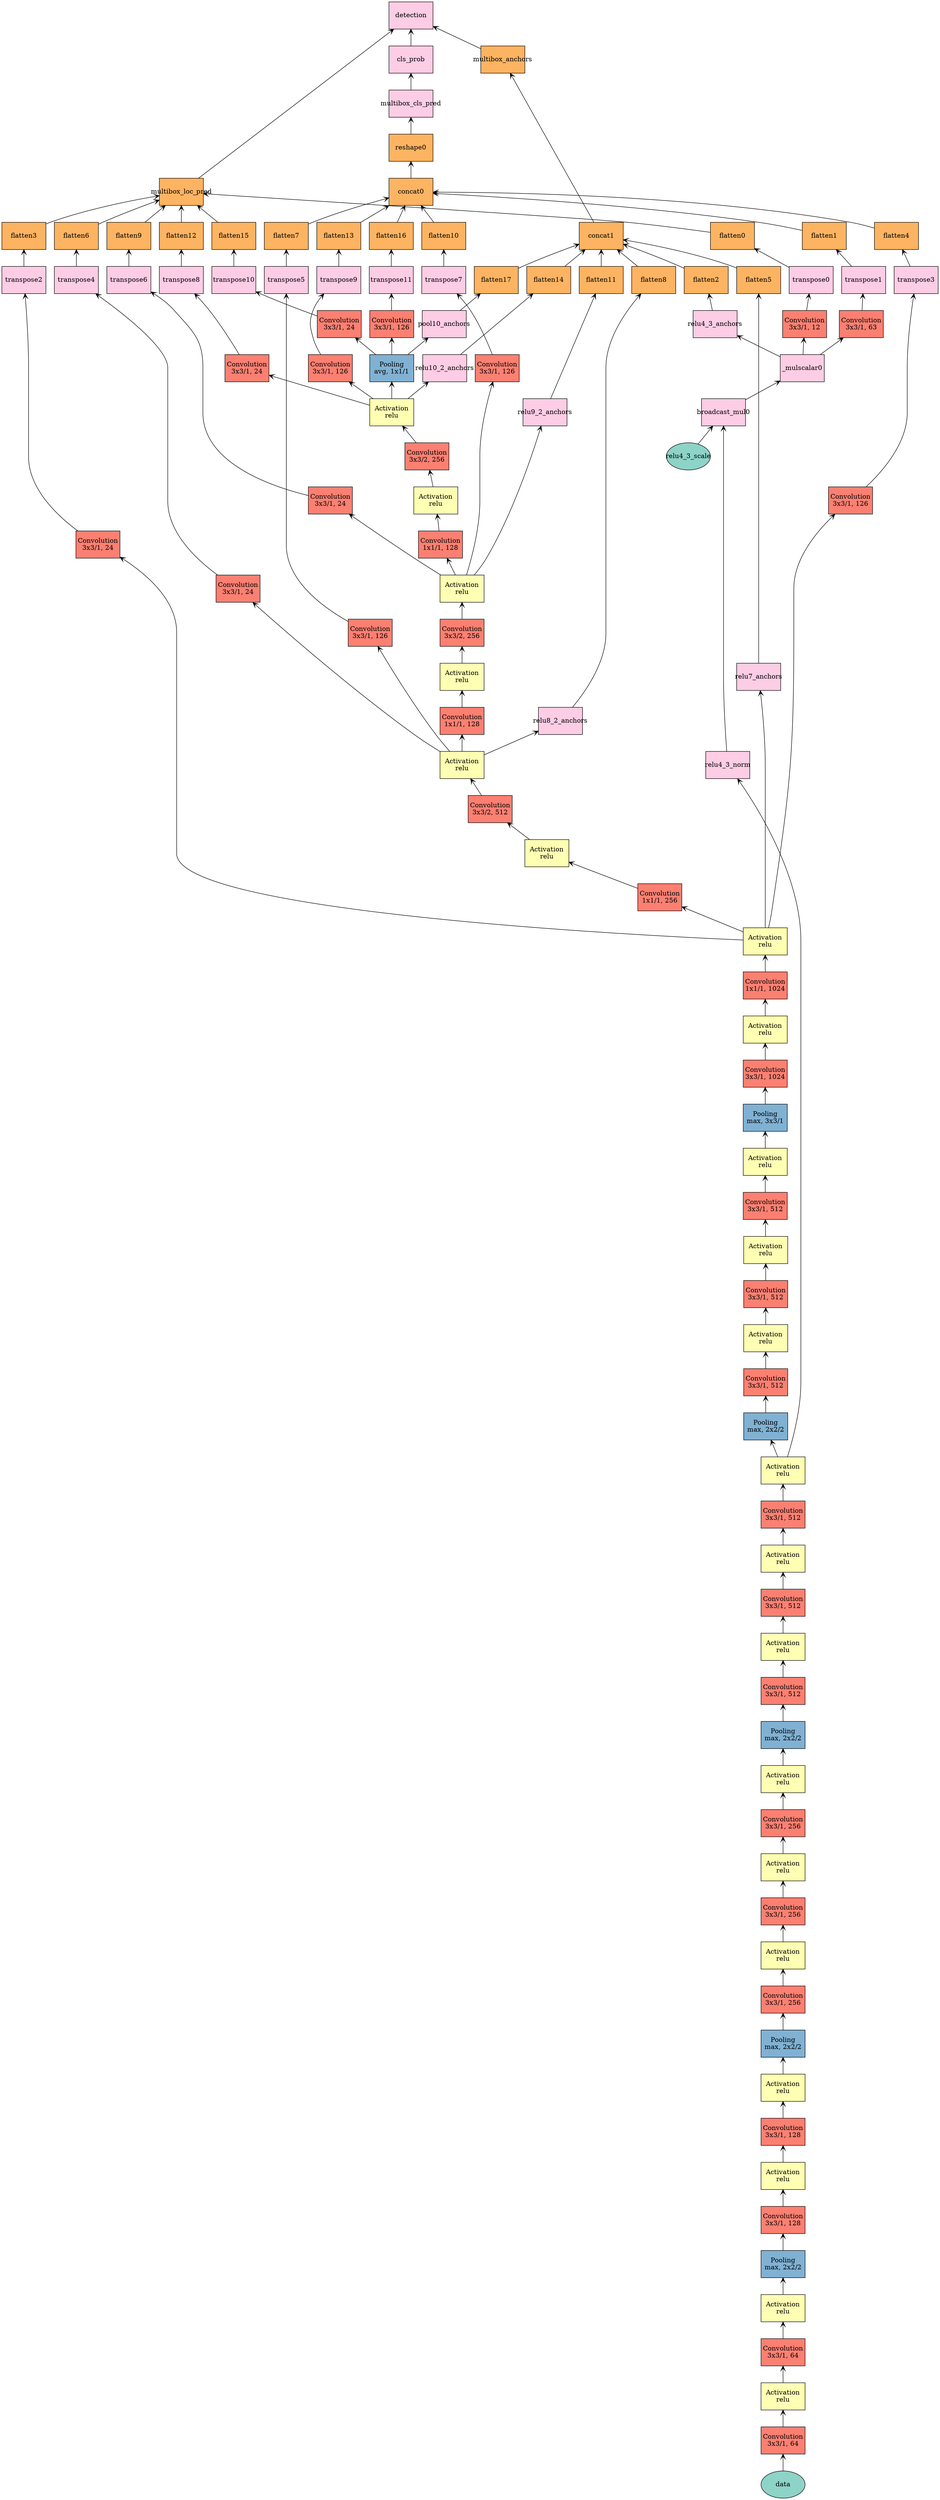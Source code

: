 digraph plot {
	relu4_3_scale [label=relu4_3_scale fillcolor="#8dd3c7" fixedsize=true height=0.8034 shape=oval style=filled width=1.3]
	data [label=data fillcolor="#8dd3c7" fixedsize=true height=0.8034 shape=oval style=filled width=1.3]
	conv1_1 [label="Convolution\n3x3/1, 64" fillcolor="#fb8072" fixedsize=true height=0.8034 shape=box style=filled width=1.3]
	relu1_1 [label="Activation\nrelu" fillcolor="#ffffb3" fixedsize=true height=0.8034 shape=box style=filled width=1.3]
	conv1_2 [label="Convolution\n3x3/1, 64" fillcolor="#fb8072" fixedsize=true height=0.8034 shape=box style=filled width=1.3]
	relu1_2 [label="Activation\nrelu" fillcolor="#ffffb3" fixedsize=true height=0.8034 shape=box style=filled width=1.3]
	pool1 [label="Pooling\nmax, 2x2/2" fillcolor="#80b1d3" fixedsize=true height=0.8034 shape=box style=filled width=1.3]
	conv2_1 [label="Convolution\n3x3/1, 128" fillcolor="#fb8072" fixedsize=true height=0.8034 shape=box style=filled width=1.3]
	relu2_1 [label="Activation\nrelu" fillcolor="#ffffb3" fixedsize=true height=0.8034 shape=box style=filled width=1.3]
	conv2_2 [label="Convolution\n3x3/1, 128" fillcolor="#fb8072" fixedsize=true height=0.8034 shape=box style=filled width=1.3]
	relu2_2 [label="Activation\nrelu" fillcolor="#ffffb3" fixedsize=true height=0.8034 shape=box style=filled width=1.3]
	pool2 [label="Pooling\nmax, 2x2/2" fillcolor="#80b1d3" fixedsize=true height=0.8034 shape=box style=filled width=1.3]
	conv3_1 [label="Convolution\n3x3/1, 256" fillcolor="#fb8072" fixedsize=true height=0.8034 shape=box style=filled width=1.3]
	relu3_1 [label="Activation\nrelu" fillcolor="#ffffb3" fixedsize=true height=0.8034 shape=box style=filled width=1.3]
	conv3_2 [label="Convolution\n3x3/1, 256" fillcolor="#fb8072" fixedsize=true height=0.8034 shape=box style=filled width=1.3]
	relu3_2 [label="Activation\nrelu" fillcolor="#ffffb3" fixedsize=true height=0.8034 shape=box style=filled width=1.3]
	conv3_3 [label="Convolution\n3x3/1, 256" fillcolor="#fb8072" fixedsize=true height=0.8034 shape=box style=filled width=1.3]
	relu3_3 [label="Activation\nrelu" fillcolor="#ffffb3" fixedsize=true height=0.8034 shape=box style=filled width=1.3]
	pool3 [label="Pooling\nmax, 2x2/2" fillcolor="#80b1d3" fixedsize=true height=0.8034 shape=box style=filled width=1.3]
	conv4_1 [label="Convolution\n3x3/1, 512" fillcolor="#fb8072" fixedsize=true height=0.8034 shape=box style=filled width=1.3]
	relu4_1 [label="Activation\nrelu" fillcolor="#ffffb3" fixedsize=true height=0.8034 shape=box style=filled width=1.3]
	conv4_2 [label="Convolution\n3x3/1, 512" fillcolor="#fb8072" fixedsize=true height=0.8034 shape=box style=filled width=1.3]
	relu4_2 [label="Activation\nrelu" fillcolor="#ffffb3" fixedsize=true height=0.8034 shape=box style=filled width=1.3]
	conv4_3 [label="Convolution\n3x3/1, 512" fillcolor="#fb8072" fixedsize=true height=0.8034 shape=box style=filled width=1.3]
	relu4_3 [label="Activation\nrelu" fillcolor="#ffffb3" fixedsize=true height=0.8034 shape=box style=filled width=1.3]
	relu4_3_norm [label=relu4_3_norm fillcolor="#fccde5" fixedsize=true height=0.8034 shape=box style=filled width=1.3]
	broadcast_mul0 [label=broadcast_mul0 fillcolor="#fccde5" fixedsize=true height=0.8034 shape=box style=filled width=1.3]
	_mulscalar0 [label=_mulscalar0 fillcolor="#fccde5" fixedsize=true height=0.8034 shape=box style=filled width=1.3]
	relu4_3_cls_pred_conv [label="Convolution\n3x3/1, 63" fillcolor="#fb8072" fixedsize=true height=0.8034 shape=box style=filled width=1.3]
	transpose1 [label=transpose1 fillcolor="#fccde5" fixedsize=true height=0.8034 shape=box style=filled width=1.3]
	flatten1 [label=flatten1 fillcolor="#fdb462" fixedsize=true height=0.8034 shape=box style=filled width=1.3]
	pool4 [label="Pooling\nmax, 2x2/2" fillcolor="#80b1d3" fixedsize=true height=0.8034 shape=box style=filled width=1.3]
	conv5_1 [label="Convolution\n3x3/1, 512" fillcolor="#fb8072" fixedsize=true height=0.8034 shape=box style=filled width=1.3]
	relu5_1 [label="Activation\nrelu" fillcolor="#ffffb3" fixedsize=true height=0.8034 shape=box style=filled width=1.3]
	conv5_2 [label="Convolution\n3x3/1, 512" fillcolor="#fb8072" fixedsize=true height=0.8034 shape=box style=filled width=1.3]
	relu5_2 [label="Activation\nrelu" fillcolor="#ffffb3" fixedsize=true height=0.8034 shape=box style=filled width=1.3]
	conv5_3 [label="Convolution\n3x3/1, 512" fillcolor="#fb8072" fixedsize=true height=0.8034 shape=box style=filled width=1.3]
	relu5_3 [label="Activation\nrelu" fillcolor="#ffffb3" fixedsize=true height=0.8034 shape=box style=filled width=1.3]
	pool5 [label="Pooling\nmax, 3x3/1" fillcolor="#80b1d3" fixedsize=true height=0.8034 shape=box style=filled width=1.3]
	conv6 [label="Convolution\n3x3/1, 1024" fillcolor="#fb8072" fixedsize=true height=0.8034 shape=box style=filled width=1.3]
	relu6 [label="Activation\nrelu" fillcolor="#ffffb3" fixedsize=true height=0.8034 shape=box style=filled width=1.3]
	conv7 [label="Convolution\n1x1/1, 1024" fillcolor="#fb8072" fixedsize=true height=0.8034 shape=box style=filled width=1.3]
	relu7 [label="Activation\nrelu" fillcolor="#ffffb3" fixedsize=true height=0.8034 shape=box style=filled width=1.3]
	relu7_cls_pred_conv [label="Convolution\n3x3/1, 126" fillcolor="#fb8072" fixedsize=true height=0.8034 shape=box style=filled width=1.3]
	transpose3 [label=transpose3 fillcolor="#fccde5" fixedsize=true height=0.8034 shape=box style=filled width=1.3]
	flatten4 [label=flatten4 fillcolor="#fdb462" fixedsize=true height=0.8034 shape=box style=filled width=1.3]
	conv8_1 [label="Convolution\n1x1/1, 256" fillcolor="#fb8072" fixedsize=true height=0.8034 shape=box style=filled width=1.3]
	relu8_1 [label="Activation\nrelu" fillcolor="#ffffb3" fixedsize=true height=0.8034 shape=box style=filled width=1.3]
	conv8_2 [label="Convolution\n3x3/2, 512" fillcolor="#fb8072" fixedsize=true height=0.8034 shape=box style=filled width=1.3]
	relu8_2 [label="Activation\nrelu" fillcolor="#ffffb3" fixedsize=true height=0.8034 shape=box style=filled width=1.3]
	relu8_2_cls_pred_conv [label="Convolution\n3x3/1, 126" fillcolor="#fb8072" fixedsize=true height=0.8034 shape=box style=filled width=1.3]
	transpose5 [label=transpose5 fillcolor="#fccde5" fixedsize=true height=0.8034 shape=box style=filled width=1.3]
	flatten7 [label=flatten7 fillcolor="#fdb462" fixedsize=true height=0.8034 shape=box style=filled width=1.3]
	conv9_1 [label="Convolution\n1x1/1, 128" fillcolor="#fb8072" fixedsize=true height=0.8034 shape=box style=filled width=1.3]
	relu9_1 [label="Activation\nrelu" fillcolor="#ffffb3" fixedsize=true height=0.8034 shape=box style=filled width=1.3]
	conv9_2 [label="Convolution\n3x3/2, 256" fillcolor="#fb8072" fixedsize=true height=0.8034 shape=box style=filled width=1.3]
	relu9_2 [label="Activation\nrelu" fillcolor="#ffffb3" fixedsize=true height=0.8034 shape=box style=filled width=1.3]
	relu9_2_cls_pred_conv [label="Convolution\n3x3/1, 126" fillcolor="#fb8072" fixedsize=true height=0.8034 shape=box style=filled width=1.3]
	transpose7 [label=transpose7 fillcolor="#fccde5" fixedsize=true height=0.8034 shape=box style=filled width=1.3]
	flatten10 [label=flatten10 fillcolor="#fdb462" fixedsize=true height=0.8034 shape=box style=filled width=1.3]
	conv10_1 [label="Convolution\n1x1/1, 128" fillcolor="#fb8072" fixedsize=true height=0.8034 shape=box style=filled width=1.3]
	relu10_1 [label="Activation\nrelu" fillcolor="#ffffb3" fixedsize=true height=0.8034 shape=box style=filled width=1.3]
	conv10_2 [label="Convolution\n3x3/2, 256" fillcolor="#fb8072" fixedsize=true height=0.8034 shape=box style=filled width=1.3]
	relu10_2 [label="Activation\nrelu" fillcolor="#ffffb3" fixedsize=true height=0.8034 shape=box style=filled width=1.3]
	relu10_2_cls_pred_conv [label="Convolution\n3x3/1, 126" fillcolor="#fb8072" fixedsize=true height=0.8034 shape=box style=filled width=1.3]
	transpose9 [label=transpose9 fillcolor="#fccde5" fixedsize=true height=0.8034 shape=box style=filled width=1.3]
	flatten13 [label=flatten13 fillcolor="#fdb462" fixedsize=true height=0.8034 shape=box style=filled width=1.3]
	pool10 [label="Pooling\navg, 1x1/1" fillcolor="#80b1d3" fixedsize=true height=0.8034 shape=box style=filled width=1.3]
	pool10_cls_pred_conv [label="Convolution\n3x3/1, 126" fillcolor="#fb8072" fixedsize=true height=0.8034 shape=box style=filled width=1.3]
	transpose11 [label=transpose11 fillcolor="#fccde5" fixedsize=true height=0.8034 shape=box style=filled width=1.3]
	flatten16 [label=flatten16 fillcolor="#fdb462" fixedsize=true height=0.8034 shape=box style=filled width=1.3]
	concat0 [label=concat0 fillcolor="#fdb462" fixedsize=true height=0.8034 shape=box style=filled width=1.3]
	reshape0 [label=reshape0 fillcolor="#fdb462" fixedsize=true height=0.8034 shape=box style=filled width=1.3]
	multibox_cls_pred [label=multibox_cls_pred fillcolor="#fccde5" fixedsize=true height=0.8034 shape=box style=filled width=1.3]
	cls_prob [label=cls_prob fillcolor="#fccde5" fixedsize=true height=0.8034 shape=box style=filled width=1.3]
	relu4_3_loc_pred_conv [label="Convolution\n3x3/1, 12" fillcolor="#fb8072" fixedsize=true height=0.8034 shape=box style=filled width=1.3]
	transpose0 [label=transpose0 fillcolor="#fccde5" fixedsize=true height=0.8034 shape=box style=filled width=1.3]
	flatten0 [label=flatten0 fillcolor="#fdb462" fixedsize=true height=0.8034 shape=box style=filled width=1.3]
	relu7_loc_pred_conv [label="Convolution\n3x3/1, 24" fillcolor="#fb8072" fixedsize=true height=0.8034 shape=box style=filled width=1.3]
	transpose2 [label=transpose2 fillcolor="#fccde5" fixedsize=true height=0.8034 shape=box style=filled width=1.3]
	flatten3 [label=flatten3 fillcolor="#fdb462" fixedsize=true height=0.8034 shape=box style=filled width=1.3]
	relu8_2_loc_pred_conv [label="Convolution\n3x3/1, 24" fillcolor="#fb8072" fixedsize=true height=0.8034 shape=box style=filled width=1.3]
	transpose4 [label=transpose4 fillcolor="#fccde5" fixedsize=true height=0.8034 shape=box style=filled width=1.3]
	flatten6 [label=flatten6 fillcolor="#fdb462" fixedsize=true height=0.8034 shape=box style=filled width=1.3]
	relu9_2_loc_pred_conv [label="Convolution\n3x3/1, 24" fillcolor="#fb8072" fixedsize=true height=0.8034 shape=box style=filled width=1.3]
	transpose6 [label=transpose6 fillcolor="#fccde5" fixedsize=true height=0.8034 shape=box style=filled width=1.3]
	flatten9 [label=flatten9 fillcolor="#fdb462" fixedsize=true height=0.8034 shape=box style=filled width=1.3]
	relu10_2_loc_pred_conv [label="Convolution\n3x3/1, 24" fillcolor="#fb8072" fixedsize=true height=0.8034 shape=box style=filled width=1.3]
	transpose8 [label=transpose8 fillcolor="#fccde5" fixedsize=true height=0.8034 shape=box style=filled width=1.3]
	flatten12 [label=flatten12 fillcolor="#fdb462" fixedsize=true height=0.8034 shape=box style=filled width=1.3]
	pool10_loc_pred_conv [label="Convolution\n3x3/1, 24" fillcolor="#fb8072" fixedsize=true height=0.8034 shape=box style=filled width=1.3]
	transpose10 [label=transpose10 fillcolor="#fccde5" fixedsize=true height=0.8034 shape=box style=filled width=1.3]
	flatten15 [label=flatten15 fillcolor="#fdb462" fixedsize=true height=0.8034 shape=box style=filled width=1.3]
	multibox_loc_pred [label=multibox_loc_pred fillcolor="#fdb462" fixedsize=true height=0.8034 shape=box style=filled width=1.3]
	relu4_3_anchors [label=relu4_3_anchors fillcolor="#fccde5" fixedsize=true height=0.8034 shape=box style=filled width=1.3]
	flatten2 [label=flatten2 fillcolor="#fdb462" fixedsize=true height=0.8034 shape=box style=filled width=1.3]
	relu7_anchors [label=relu7_anchors fillcolor="#fccde5" fixedsize=true height=0.8034 shape=box style=filled width=1.3]
	flatten5 [label=flatten5 fillcolor="#fdb462" fixedsize=true height=0.8034 shape=box style=filled width=1.3]
	relu8_2_anchors [label=relu8_2_anchors fillcolor="#fccde5" fixedsize=true height=0.8034 shape=box style=filled width=1.3]
	flatten8 [label=flatten8 fillcolor="#fdb462" fixedsize=true height=0.8034 shape=box style=filled width=1.3]
	relu9_2_anchors [label=relu9_2_anchors fillcolor="#fccde5" fixedsize=true height=0.8034 shape=box style=filled width=1.3]
	flatten11 [label=flatten11 fillcolor="#fdb462" fixedsize=true height=0.8034 shape=box style=filled width=1.3]
	relu10_2_anchors [label=relu10_2_anchors fillcolor="#fccde5" fixedsize=true height=0.8034 shape=box style=filled width=1.3]
	flatten14 [label=flatten14 fillcolor="#fdb462" fixedsize=true height=0.8034 shape=box style=filled width=1.3]
	pool10_anchors [label=pool10_anchors fillcolor="#fccde5" fixedsize=true height=0.8034 shape=box style=filled width=1.3]
	flatten17 [label=flatten17 fillcolor="#fdb462" fixedsize=true height=0.8034 shape=box style=filled width=1.3]
	concat1 [label=concat1 fillcolor="#fdb462" fixedsize=true height=0.8034 shape=box style=filled width=1.3]
	multibox_anchors [label=multibox_anchors fillcolor="#fdb462" fixedsize=true height=0.8034 shape=box style=filled width=1.3]
	detection [label=detection fillcolor="#fccde5" fixedsize=true height=0.8034 shape=box style=filled width=1.3]
		conv1_1 -> data [arrowtail=open dir=back]
		relu1_1 -> conv1_1 [arrowtail=open dir=back]
		conv1_2 -> relu1_1 [arrowtail=open dir=back]
		relu1_2 -> conv1_2 [arrowtail=open dir=back]
		pool1 -> relu1_2 [arrowtail=open dir=back]
		conv2_1 -> pool1 [arrowtail=open dir=back]
		relu2_1 -> conv2_1 [arrowtail=open dir=back]
		conv2_2 -> relu2_1 [arrowtail=open dir=back]
		relu2_2 -> conv2_2 [arrowtail=open dir=back]
		pool2 -> relu2_2 [arrowtail=open dir=back]
		conv3_1 -> pool2 [arrowtail=open dir=back]
		relu3_1 -> conv3_1 [arrowtail=open dir=back]
		conv3_2 -> relu3_1 [arrowtail=open dir=back]
		relu3_2 -> conv3_2 [arrowtail=open dir=back]
		conv3_3 -> relu3_2 [arrowtail=open dir=back]
		relu3_3 -> conv3_3 [arrowtail=open dir=back]
		pool3 -> relu3_3 [arrowtail=open dir=back]
		conv4_1 -> pool3 [arrowtail=open dir=back]
		relu4_1 -> conv4_1 [arrowtail=open dir=back]
		conv4_2 -> relu4_1 [arrowtail=open dir=back]
		relu4_2 -> conv4_2 [arrowtail=open dir=back]
		conv4_3 -> relu4_2 [arrowtail=open dir=back]
		relu4_3 -> conv4_3 [arrowtail=open dir=back]
		relu4_3_norm -> relu4_3 [arrowtail=open dir=back]
		broadcast_mul0 -> relu4_3_scale [arrowtail=open dir=back]
		broadcast_mul0 -> relu4_3_norm [arrowtail=open dir=back]
		_mulscalar0 -> broadcast_mul0 [arrowtail=open dir=back]
		relu4_3_cls_pred_conv -> _mulscalar0 [arrowtail=open dir=back]
		transpose1 -> relu4_3_cls_pred_conv [arrowtail=open dir=back]
		flatten1 -> transpose1 [arrowtail=open dir=back]
		pool4 -> relu4_3 [arrowtail=open dir=back]
		conv5_1 -> pool4 [arrowtail=open dir=back]
		relu5_1 -> conv5_1 [arrowtail=open dir=back]
		conv5_2 -> relu5_1 [arrowtail=open dir=back]
		relu5_2 -> conv5_2 [arrowtail=open dir=back]
		conv5_3 -> relu5_2 [arrowtail=open dir=back]
		relu5_3 -> conv5_3 [arrowtail=open dir=back]
		pool5 -> relu5_3 [arrowtail=open dir=back]
		conv6 -> pool5 [arrowtail=open dir=back]
		relu6 -> conv6 [arrowtail=open dir=back]
		conv7 -> relu6 [arrowtail=open dir=back]
		relu7 -> conv7 [arrowtail=open dir=back]
		relu7_cls_pred_conv -> relu7 [arrowtail=open dir=back]
		transpose3 -> relu7_cls_pred_conv [arrowtail=open dir=back]
		flatten4 -> transpose3 [arrowtail=open dir=back]
		conv8_1 -> relu7 [arrowtail=open dir=back]
		relu8_1 -> conv8_1 [arrowtail=open dir=back]
		conv8_2 -> relu8_1 [arrowtail=open dir=back]
		relu8_2 -> conv8_2 [arrowtail=open dir=back]
		relu8_2_cls_pred_conv -> relu8_2 [arrowtail=open dir=back]
		transpose5 -> relu8_2_cls_pred_conv [arrowtail=open dir=back]
		flatten7 -> transpose5 [arrowtail=open dir=back]
		conv9_1 -> relu8_2 [arrowtail=open dir=back]
		relu9_1 -> conv9_1 [arrowtail=open dir=back]
		conv9_2 -> relu9_1 [arrowtail=open dir=back]
		relu9_2 -> conv9_2 [arrowtail=open dir=back]
		relu9_2_cls_pred_conv -> relu9_2 [arrowtail=open dir=back]
		transpose7 -> relu9_2_cls_pred_conv [arrowtail=open dir=back]
		flatten10 -> transpose7 [arrowtail=open dir=back]
		conv10_1 -> relu9_2 [arrowtail=open dir=back]
		relu10_1 -> conv10_1 [arrowtail=open dir=back]
		conv10_2 -> relu10_1 [arrowtail=open dir=back]
		relu10_2 -> conv10_2 [arrowtail=open dir=back]
		relu10_2_cls_pred_conv -> relu10_2 [arrowtail=open dir=back]
		transpose9 -> relu10_2_cls_pred_conv [arrowtail=open dir=back]
		flatten13 -> transpose9 [arrowtail=open dir=back]
		pool10 -> relu10_2 [arrowtail=open dir=back]
		pool10_cls_pred_conv -> pool10 [arrowtail=open dir=back]
		transpose11 -> pool10_cls_pred_conv [arrowtail=open dir=back]
		flatten16 -> transpose11 [arrowtail=open dir=back]
		concat0 -> flatten1 [arrowtail=open dir=back]
		concat0 -> flatten4 [arrowtail=open dir=back]
		concat0 -> flatten7 [arrowtail=open dir=back]
		concat0 -> flatten10 [arrowtail=open dir=back]
		concat0 -> flatten13 [arrowtail=open dir=back]
		concat0 -> flatten16 [arrowtail=open dir=back]
		reshape0 -> concat0 [arrowtail=open dir=back]
		multibox_cls_pred -> reshape0 [arrowtail=open dir=back]
		cls_prob -> multibox_cls_pred [arrowtail=open dir=back]
		relu4_3_loc_pred_conv -> _mulscalar0 [arrowtail=open dir=back]
		transpose0 -> relu4_3_loc_pred_conv [arrowtail=open dir=back]
		flatten0 -> transpose0 [arrowtail=open dir=back]
		relu7_loc_pred_conv -> relu7 [arrowtail=open dir=back]
		transpose2 -> relu7_loc_pred_conv [arrowtail=open dir=back]
		flatten3 -> transpose2 [arrowtail=open dir=back]
		relu8_2_loc_pred_conv -> relu8_2 [arrowtail=open dir=back]
		transpose4 -> relu8_2_loc_pred_conv [arrowtail=open dir=back]
		flatten6 -> transpose4 [arrowtail=open dir=back]
		relu9_2_loc_pred_conv -> relu9_2 [arrowtail=open dir=back]
		transpose6 -> relu9_2_loc_pred_conv [arrowtail=open dir=back]
		flatten9 -> transpose6 [arrowtail=open dir=back]
		relu10_2_loc_pred_conv -> relu10_2 [arrowtail=open dir=back]
		transpose8 -> relu10_2_loc_pred_conv [arrowtail=open dir=back]
		flatten12 -> transpose8 [arrowtail=open dir=back]
		pool10_loc_pred_conv -> pool10 [arrowtail=open dir=back]
		transpose10 -> pool10_loc_pred_conv [arrowtail=open dir=back]
		flatten15 -> transpose10 [arrowtail=open dir=back]
		multibox_loc_pred -> flatten0 [arrowtail=open dir=back]
		multibox_loc_pred -> flatten3 [arrowtail=open dir=back]
		multibox_loc_pred -> flatten6 [arrowtail=open dir=back]
		multibox_loc_pred -> flatten9 [arrowtail=open dir=back]
		multibox_loc_pred -> flatten12 [arrowtail=open dir=back]
		multibox_loc_pred -> flatten15 [arrowtail=open dir=back]
		relu4_3_anchors -> _mulscalar0 [arrowtail=open dir=back]
		flatten2 -> relu4_3_anchors [arrowtail=open dir=back]
		relu7_anchors -> relu7 [arrowtail=open dir=back]
		flatten5 -> relu7_anchors [arrowtail=open dir=back]
		relu8_2_anchors -> relu8_2 [arrowtail=open dir=back]
		flatten8 -> relu8_2_anchors [arrowtail=open dir=back]
		relu9_2_anchors -> relu9_2 [arrowtail=open dir=back]
		flatten11 -> relu9_2_anchors [arrowtail=open dir=back]
		relu10_2_anchors -> relu10_2 [arrowtail=open dir=back]
		flatten14 -> relu10_2_anchors [arrowtail=open dir=back]
		pool10_anchors -> pool10 [arrowtail=open dir=back]
		flatten17 -> pool10_anchors [arrowtail=open dir=back]
		concat1 -> flatten2 [arrowtail=open dir=back]
		concat1 -> flatten5 [arrowtail=open dir=back]
		concat1 -> flatten8 [arrowtail=open dir=back]
		concat1 -> flatten11 [arrowtail=open dir=back]
		concat1 -> flatten14 [arrowtail=open dir=back]
		concat1 -> flatten17 [arrowtail=open dir=back]
		multibox_anchors -> concat1 [arrowtail=open dir=back]
		detection -> cls_prob [arrowtail=open dir=back]
		detection -> multibox_loc_pred [arrowtail=open dir=back]
		detection -> multibox_anchors [arrowtail=open dir=back]
}